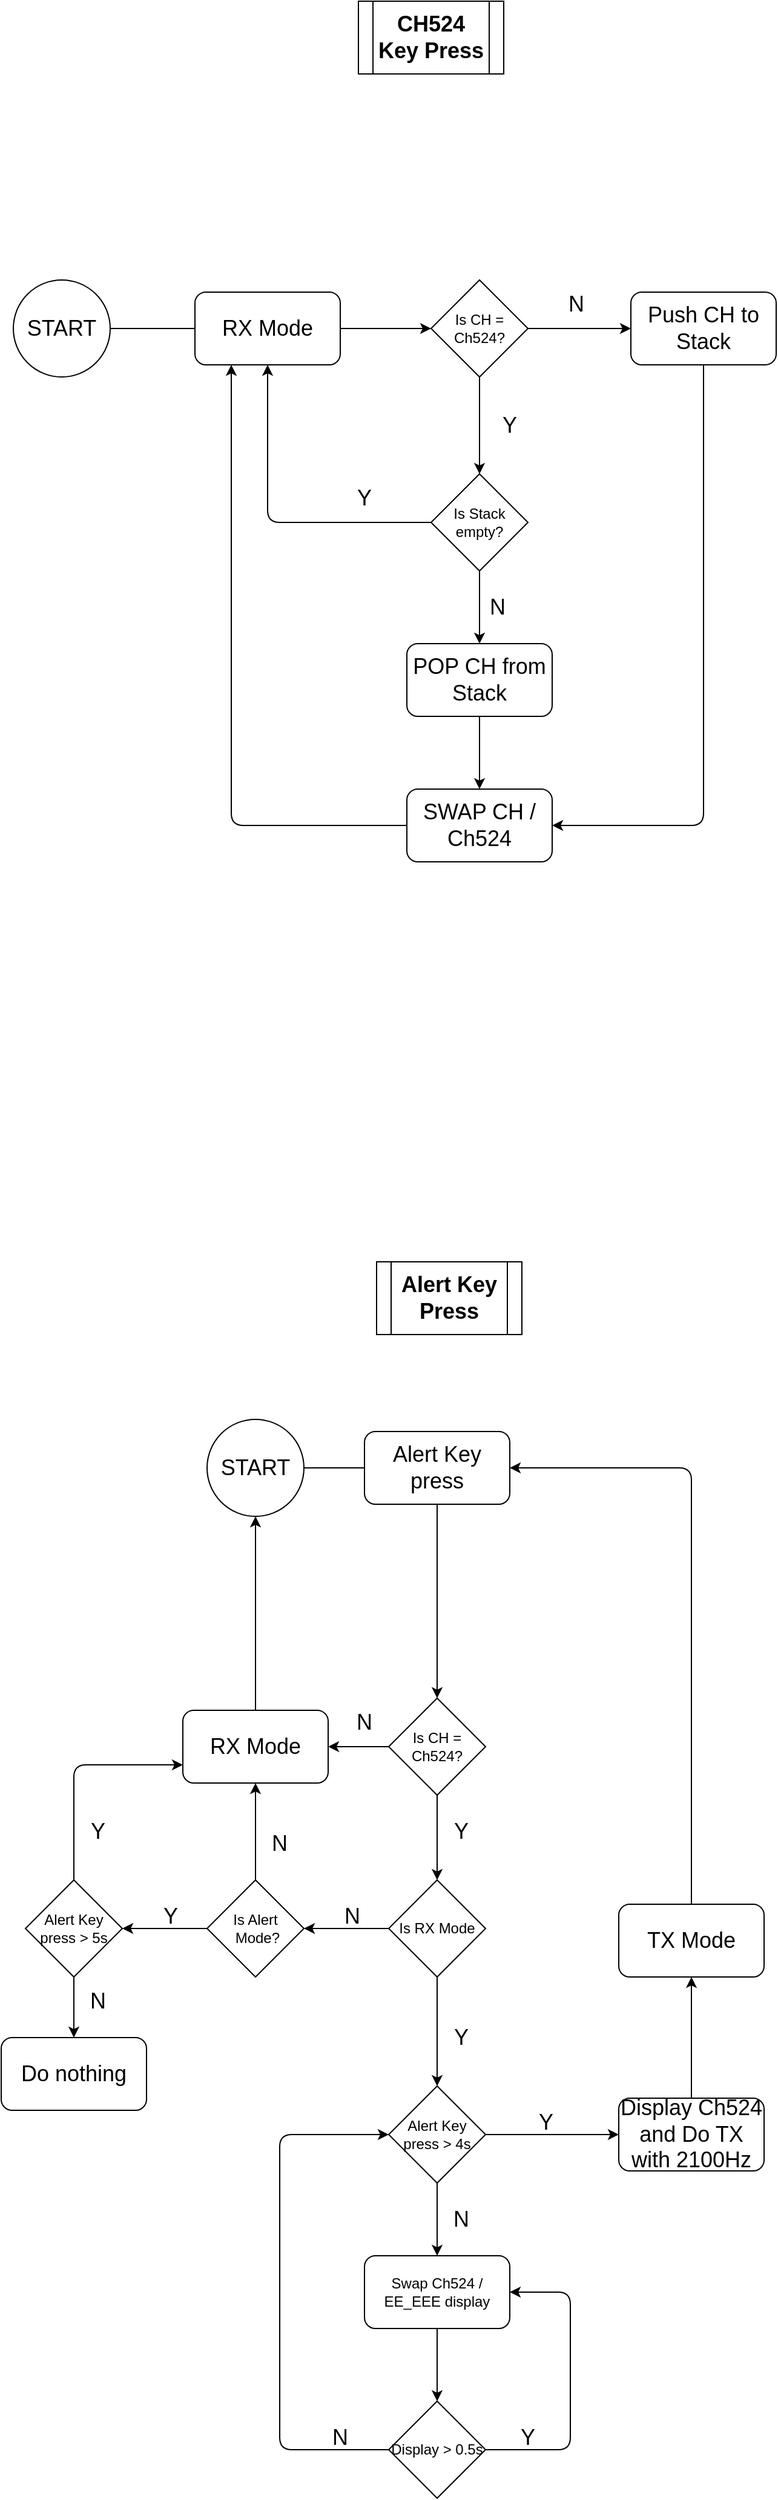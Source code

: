 <mxfile version="14.0.5" type="github">
  <diagram id="lTg99_Vy2ZE7igklID2C" name="Page-1">
    <mxGraphModel dx="1422" dy="802" grid="1" gridSize="10" guides="1" tooltips="1" connect="1" arrows="1" fold="1" page="1" pageScale="1" pageWidth="850" pageHeight="1100" math="0" shadow="0">
      <root>
        <mxCell id="0" />
        <mxCell id="1" parent="0" />
        <mxCell id="UTjn_2qCCi6-IETB0lyl-17" value="&lt;font style=&quot;font-size: 18px&quot;&gt;&lt;b&gt;CH524 Key Press&lt;/b&gt;&lt;/font&gt;" style="shape=process;whiteSpace=wrap;html=1;backgroundOutline=1;" vertex="1" parent="1">
          <mxGeometry x="405" y="80" width="120" height="60" as="geometry" />
        </mxCell>
        <mxCell id="UTjn_2qCCi6-IETB0lyl-24" value="&lt;font style=&quot;font-size: 18px&quot;&gt;&lt;b&gt;Alert Key Press&lt;/b&gt;&lt;/font&gt;" style="shape=process;whiteSpace=wrap;html=1;backgroundOutline=1;" vertex="1" parent="1">
          <mxGeometry x="420" y="1120" width="120" height="60" as="geometry" />
        </mxCell>
        <mxCell id="UTjn_2qCCi6-IETB0lyl-117" value="&lt;font style=&quot;font-size: 18px&quot;&gt;START&lt;/font&gt;" style="ellipse;whiteSpace=wrap;html=1;aspect=fixed;" vertex="1" parent="1">
          <mxGeometry x="280" y="1250" width="80" height="80" as="geometry" />
        </mxCell>
        <mxCell id="UTjn_2qCCi6-IETB0lyl-118" value="Is CH = Ch524?" style="rhombus;whiteSpace=wrap;html=1;" vertex="1" parent="1">
          <mxGeometry x="430" y="1480" width="80" height="80" as="geometry" />
        </mxCell>
        <mxCell id="UTjn_2qCCi6-IETB0lyl-119" value="Is RX Mode" style="rhombus;whiteSpace=wrap;html=1;" vertex="1" parent="1">
          <mxGeometry x="430" y="1630" width="80" height="80" as="geometry" />
        </mxCell>
        <mxCell id="UTjn_2qCCi6-IETB0lyl-120" value="&lt;font style=&quot;font-size: 18px&quot;&gt;Alert Key press&lt;/font&gt;" style="rounded=1;whiteSpace=wrap;html=1;" vertex="1" parent="1">
          <mxGeometry x="410" y="1260" width="120" height="60" as="geometry" />
        </mxCell>
        <mxCell id="UTjn_2qCCi6-IETB0lyl-121" value="" style="endArrow=none;html=1;exitX=1;exitY=0.5;exitDx=0;exitDy=0;entryX=0;entryY=0.5;entryDx=0;entryDy=0;" edge="1" source="UTjn_2qCCi6-IETB0lyl-117" target="UTjn_2qCCi6-IETB0lyl-120" parent="1">
          <mxGeometry width="50" height="50" relative="1" as="geometry">
            <mxPoint x="230" y="1230" as="sourcePoint" />
            <mxPoint x="280" y="1180" as="targetPoint" />
          </mxGeometry>
        </mxCell>
        <mxCell id="UTjn_2qCCi6-IETB0lyl-122" value="" style="endArrow=classic;html=1;exitX=0.5;exitY=1;exitDx=0;exitDy=0;entryX=0.5;entryY=0;entryDx=0;entryDy=0;" edge="1" source="UTjn_2qCCi6-IETB0lyl-120" target="UTjn_2qCCi6-IETB0lyl-118" parent="1">
          <mxGeometry width="50" height="50" relative="1" as="geometry">
            <mxPoint x="430" y="1240" as="sourcePoint" />
            <mxPoint x="480" y="1190" as="targetPoint" />
          </mxGeometry>
        </mxCell>
        <mxCell id="UTjn_2qCCi6-IETB0lyl-123" value="" style="endArrow=classic;html=1;entryX=0.5;entryY=0;entryDx=0;entryDy=0;exitX=0.5;exitY=1;exitDx=0;exitDy=0;" edge="1" source="UTjn_2qCCi6-IETB0lyl-118" target="UTjn_2qCCi6-IETB0lyl-119" parent="1">
          <mxGeometry width="50" height="50" relative="1" as="geometry">
            <mxPoint x="570" y="1210" as="sourcePoint" />
            <mxPoint x="630" y="1180" as="targetPoint" />
          </mxGeometry>
        </mxCell>
        <mxCell id="UTjn_2qCCi6-IETB0lyl-124" value="&lt;font style=&quot;font-size: 18px&quot;&gt;RX Mode&lt;/font&gt;" style="rounded=1;whiteSpace=wrap;html=1;" vertex="1" parent="1">
          <mxGeometry x="260" y="1490" width="120" height="60" as="geometry" />
        </mxCell>
        <mxCell id="UTjn_2qCCi6-IETB0lyl-125" value="" style="endArrow=classic;html=1;entryX=1;entryY=0.5;entryDx=0;entryDy=0;" edge="1" source="UTjn_2qCCi6-IETB0lyl-118" target="UTjn_2qCCi6-IETB0lyl-124" parent="1">
          <mxGeometry width="50" height="50" relative="1" as="geometry">
            <mxPoint x="530" y="1300" as="sourcePoint" />
            <mxPoint x="580" y="1250" as="targetPoint" />
          </mxGeometry>
        </mxCell>
        <mxCell id="UTjn_2qCCi6-IETB0lyl-126" value="&lt;font style=&quot;font-size: 18px&quot;&gt;N&lt;/font&gt;" style="text;html=1;strokeColor=none;fillColor=none;align=center;verticalAlign=middle;whiteSpace=wrap;rounded=0;" vertex="1" parent="1">
          <mxGeometry x="390" y="1490" width="40" height="20" as="geometry" />
        </mxCell>
        <mxCell id="UTjn_2qCCi6-IETB0lyl-127" value="&lt;font style=&quot;font-size: 18px&quot;&gt;Y&lt;/font&gt;" style="text;html=1;strokeColor=none;fillColor=none;align=center;verticalAlign=middle;whiteSpace=wrap;rounded=0;" vertex="1" parent="1">
          <mxGeometry x="470" y="1580" width="40" height="20" as="geometry" />
        </mxCell>
        <mxCell id="UTjn_2qCCi6-IETB0lyl-128" value="" style="endArrow=classic;html=1;entryX=0.5;entryY=1;entryDx=0;entryDy=0;exitX=0.5;exitY=0;exitDx=0;exitDy=0;" edge="1" source="UTjn_2qCCi6-IETB0lyl-124" target="UTjn_2qCCi6-IETB0lyl-117" parent="1">
          <mxGeometry width="50" height="50" relative="1" as="geometry">
            <mxPoint x="180" y="1340" as="sourcePoint" />
            <mxPoint x="200" y="1290" as="targetPoint" />
            <Array as="points">
              <mxPoint x="320" y="1460" />
            </Array>
          </mxGeometry>
        </mxCell>
        <mxCell id="UTjn_2qCCi6-IETB0lyl-129" value="Is Alert&lt;br&gt;&amp;nbsp;Mode?" style="rhombus;whiteSpace=wrap;html=1;direction=west;" vertex="1" parent="1">
          <mxGeometry x="280" y="1630" width="80" height="80" as="geometry" />
        </mxCell>
        <mxCell id="UTjn_2qCCi6-IETB0lyl-130" value="" style="endArrow=classic;html=1;exitX=0;exitY=0.5;exitDx=0;exitDy=0;entryX=0;entryY=0.5;entryDx=0;entryDy=0;" edge="1" source="UTjn_2qCCi6-IETB0lyl-119" target="UTjn_2qCCi6-IETB0lyl-129" parent="1">
          <mxGeometry width="50" height="50" relative="1" as="geometry">
            <mxPoint x="710" y="1230" as="sourcePoint" />
            <mxPoint x="760" y="1180" as="targetPoint" />
          </mxGeometry>
        </mxCell>
        <mxCell id="UTjn_2qCCi6-IETB0lyl-131" value="&lt;font style=&quot;font-size: 18px&quot;&gt;N&lt;/font&gt;" style="text;html=1;strokeColor=none;fillColor=none;align=center;verticalAlign=middle;whiteSpace=wrap;rounded=0;" vertex="1" parent="1">
          <mxGeometry x="380" y="1650" width="40" height="20" as="geometry" />
        </mxCell>
        <mxCell id="UTjn_2qCCi6-IETB0lyl-132" value="Alert Key press &amp;gt; 4s" style="rhombus;whiteSpace=wrap;html=1;" vertex="1" parent="1">
          <mxGeometry x="430" y="1800" width="80" height="80" as="geometry" />
        </mxCell>
        <mxCell id="UTjn_2qCCi6-IETB0lyl-133" value="" style="endArrow=classic;html=1;exitX=0.5;exitY=1;exitDx=0;exitDy=0;" edge="1" source="UTjn_2qCCi6-IETB0lyl-119" target="UTjn_2qCCi6-IETB0lyl-132" parent="1">
          <mxGeometry width="50" height="50" relative="1" as="geometry">
            <mxPoint x="480" y="1770" as="sourcePoint" />
            <mxPoint x="530" y="1720" as="targetPoint" />
          </mxGeometry>
        </mxCell>
        <mxCell id="UTjn_2qCCi6-IETB0lyl-134" value="&lt;font style=&quot;font-size: 18px&quot;&gt;Y&lt;/font&gt;" style="text;html=1;strokeColor=none;fillColor=none;align=center;verticalAlign=middle;whiteSpace=wrap;rounded=0;" vertex="1" parent="1">
          <mxGeometry x="470" y="1750" width="40" height="20" as="geometry" />
        </mxCell>
        <mxCell id="UTjn_2qCCi6-IETB0lyl-135" value="Alert Key press &amp;gt; 5s" style="rhombus;whiteSpace=wrap;html=1;" vertex="1" parent="1">
          <mxGeometry x="130" y="1630" width="80" height="80" as="geometry" />
        </mxCell>
        <mxCell id="UTjn_2qCCi6-IETB0lyl-136" value="" style="endArrow=classic;html=1;exitX=0.5;exitY=1;exitDx=0;exitDy=0;entryX=0.5;entryY=1;entryDx=0;entryDy=0;" edge="1" source="UTjn_2qCCi6-IETB0lyl-129" target="UTjn_2qCCi6-IETB0lyl-124" parent="1">
          <mxGeometry width="50" height="50" relative="1" as="geometry">
            <mxPoint x="350" y="1620" as="sourcePoint" />
            <mxPoint x="400" y="1570" as="targetPoint" />
          </mxGeometry>
        </mxCell>
        <mxCell id="UTjn_2qCCi6-IETB0lyl-137" value="&lt;font style=&quot;font-size: 18px&quot;&gt;N&lt;/font&gt;" style="text;html=1;strokeColor=none;fillColor=none;align=center;verticalAlign=middle;whiteSpace=wrap;rounded=0;" vertex="1" parent="1">
          <mxGeometry x="320" y="1590" width="40" height="20" as="geometry" />
        </mxCell>
        <mxCell id="UTjn_2qCCi6-IETB0lyl-138" value="" style="endArrow=classic;html=1;entryX=1;entryY=0.5;entryDx=0;entryDy=0;exitX=1;exitY=0.5;exitDx=0;exitDy=0;" edge="1" source="UTjn_2qCCi6-IETB0lyl-129" target="UTjn_2qCCi6-IETB0lyl-135" parent="1">
          <mxGeometry width="50" height="50" relative="1" as="geometry">
            <mxPoint x="220" y="1790" as="sourcePoint" />
            <mxPoint x="270" y="1740" as="targetPoint" />
          </mxGeometry>
        </mxCell>
        <mxCell id="UTjn_2qCCi6-IETB0lyl-139" value="&lt;font style=&quot;font-size: 18px&quot;&gt;Y&lt;/font&gt;" style="text;html=1;strokeColor=none;fillColor=none;align=center;verticalAlign=middle;whiteSpace=wrap;rounded=0;" vertex="1" parent="1">
          <mxGeometry x="230" y="1650" width="40" height="20" as="geometry" />
        </mxCell>
        <mxCell id="UTjn_2qCCi6-IETB0lyl-140" value="" style="endArrow=classic;html=1;exitX=0.5;exitY=0;exitDx=0;exitDy=0;entryX=0;entryY=0.75;entryDx=0;entryDy=0;" edge="1" source="UTjn_2qCCi6-IETB0lyl-135" target="UTjn_2qCCi6-IETB0lyl-124" parent="1">
          <mxGeometry width="50" height="50" relative="1" as="geometry">
            <mxPoint x="170" y="1620" as="sourcePoint" />
            <mxPoint x="160" y="1570" as="targetPoint" />
            <Array as="points">
              <mxPoint x="170" y="1535" />
            </Array>
          </mxGeometry>
        </mxCell>
        <mxCell id="UTjn_2qCCi6-IETB0lyl-141" value="&lt;font style=&quot;font-size: 18px&quot;&gt;Y&lt;/font&gt;" style="text;html=1;strokeColor=none;fillColor=none;align=center;verticalAlign=middle;whiteSpace=wrap;rounded=0;" vertex="1" parent="1">
          <mxGeometry x="170" y="1580" width="40" height="20" as="geometry" />
        </mxCell>
        <mxCell id="UTjn_2qCCi6-IETB0lyl-142" value="&lt;font style=&quot;font-size: 18px&quot;&gt;Do nothing&lt;/font&gt;" style="rounded=1;whiteSpace=wrap;html=1;" vertex="1" parent="1">
          <mxGeometry x="110" y="1760" width="120" height="60" as="geometry" />
        </mxCell>
        <mxCell id="UTjn_2qCCi6-IETB0lyl-143" value="" style="endArrow=classic;html=1;exitX=0.5;exitY=1;exitDx=0;exitDy=0;entryX=0.5;entryY=0;entryDx=0;entryDy=0;" edge="1" source="UTjn_2qCCi6-IETB0lyl-135" target="UTjn_2qCCi6-IETB0lyl-142" parent="1">
          <mxGeometry width="50" height="50" relative="1" as="geometry">
            <mxPoint x="210" y="1750" as="sourcePoint" />
            <mxPoint x="260" y="1700" as="targetPoint" />
          </mxGeometry>
        </mxCell>
        <mxCell id="UTjn_2qCCi6-IETB0lyl-144" value="&lt;font style=&quot;font-size: 18px&quot;&gt;N&lt;/font&gt;" style="text;html=1;strokeColor=none;fillColor=none;align=center;verticalAlign=middle;whiteSpace=wrap;rounded=0;" vertex="1" parent="1">
          <mxGeometry x="170" y="1720" width="40" height="20" as="geometry" />
        </mxCell>
        <mxCell id="UTjn_2qCCi6-IETB0lyl-145" value="&lt;font style=&quot;font-size: 18px&quot;&gt;Display Ch524 and Do TX with 2100Hz&lt;/font&gt;" style="rounded=1;whiteSpace=wrap;html=1;" vertex="1" parent="1">
          <mxGeometry x="620" y="1810" width="120" height="60" as="geometry" />
        </mxCell>
        <mxCell id="UTjn_2qCCi6-IETB0lyl-146" value="" style="endArrow=classic;html=1;exitX=1;exitY=0.5;exitDx=0;exitDy=0;entryX=0;entryY=0.5;entryDx=0;entryDy=0;" edge="1" source="UTjn_2qCCi6-IETB0lyl-132" target="UTjn_2qCCi6-IETB0lyl-145" parent="1">
          <mxGeometry width="50" height="50" relative="1" as="geometry">
            <mxPoint x="540" y="1870" as="sourcePoint" />
            <mxPoint x="590" y="1820" as="targetPoint" />
          </mxGeometry>
        </mxCell>
        <mxCell id="UTjn_2qCCi6-IETB0lyl-147" value="&lt;font style=&quot;font-size: 18px&quot;&gt;Y&lt;/font&gt;" style="text;html=1;strokeColor=none;fillColor=none;align=center;verticalAlign=middle;whiteSpace=wrap;rounded=0;" vertex="1" parent="1">
          <mxGeometry x="540" y="1820" width="40" height="20" as="geometry" />
        </mxCell>
        <mxCell id="UTjn_2qCCi6-IETB0lyl-148" value="&lt;font style=&quot;font-size: 18px&quot;&gt;TX Mode&lt;/font&gt;" style="rounded=1;whiteSpace=wrap;html=1;direction=west;" vertex="1" parent="1">
          <mxGeometry x="620" y="1650" width="120" height="60" as="geometry" />
        </mxCell>
        <mxCell id="UTjn_2qCCi6-IETB0lyl-149" value="" style="endArrow=classic;html=1;entryX=0.5;entryY=0;entryDx=0;entryDy=0;exitX=0.5;exitY=0;exitDx=0;exitDy=0;" edge="1" source="UTjn_2qCCi6-IETB0lyl-145" target="UTjn_2qCCi6-IETB0lyl-148" parent="1">
          <mxGeometry width="50" height="50" relative="1" as="geometry">
            <mxPoint x="690" y="1960" as="sourcePoint" />
            <mxPoint x="820" y="1880" as="targetPoint" />
          </mxGeometry>
        </mxCell>
        <mxCell id="UTjn_2qCCi6-IETB0lyl-150" value="Swap Ch524 / EE_EEE display" style="rounded=1;whiteSpace=wrap;html=1;" vertex="1" parent="1">
          <mxGeometry x="410" y="1940" width="120" height="60" as="geometry" />
        </mxCell>
        <mxCell id="UTjn_2qCCi6-IETB0lyl-151" value="" style="endArrow=classic;html=1;exitX=0.5;exitY=1;exitDx=0;exitDy=0;entryX=0.5;entryY=0;entryDx=0;entryDy=0;" edge="1" source="UTjn_2qCCi6-IETB0lyl-132" target="UTjn_2qCCi6-IETB0lyl-150" parent="1">
          <mxGeometry width="50" height="50" relative="1" as="geometry">
            <mxPoint x="520" y="1920" as="sourcePoint" />
            <mxPoint x="570" y="1870" as="targetPoint" />
          </mxGeometry>
        </mxCell>
        <mxCell id="UTjn_2qCCi6-IETB0lyl-152" value="&lt;font style=&quot;font-size: 18px&quot;&gt;N&lt;/font&gt;" style="text;html=1;strokeColor=none;fillColor=none;align=center;verticalAlign=middle;whiteSpace=wrap;rounded=0;" vertex="1" parent="1">
          <mxGeometry x="470" y="1900" width="40" height="20" as="geometry" />
        </mxCell>
        <mxCell id="UTjn_2qCCi6-IETB0lyl-153" value="Display &amp;gt; 0.5s" style="rhombus;whiteSpace=wrap;html=1;" vertex="1" parent="1">
          <mxGeometry x="430" y="2060" width="80" height="80" as="geometry" />
        </mxCell>
        <mxCell id="UTjn_2qCCi6-IETB0lyl-154" value="" style="endArrow=classic;html=1;exitX=0.5;exitY=1;exitDx=0;exitDy=0;entryX=0.5;entryY=0;entryDx=0;entryDy=0;" edge="1" source="UTjn_2qCCi6-IETB0lyl-150" target="UTjn_2qCCi6-IETB0lyl-153" parent="1">
          <mxGeometry width="50" height="50" relative="1" as="geometry">
            <mxPoint x="550" y="2050" as="sourcePoint" />
            <mxPoint x="600" y="2000" as="targetPoint" />
          </mxGeometry>
        </mxCell>
        <mxCell id="UTjn_2qCCi6-IETB0lyl-155" value="" style="endArrow=classic;html=1;entryX=1;entryY=0.5;entryDx=0;entryDy=0;exitX=1;exitY=0.5;exitDx=0;exitDy=0;" edge="1" source="UTjn_2qCCi6-IETB0lyl-153" target="UTjn_2qCCi6-IETB0lyl-150" parent="1">
          <mxGeometry width="50" height="50" relative="1" as="geometry">
            <mxPoint x="550" y="2100" as="sourcePoint" />
            <mxPoint x="600" y="2050" as="targetPoint" />
            <Array as="points">
              <mxPoint x="580" y="2100" />
              <mxPoint x="580" y="1970" />
            </Array>
          </mxGeometry>
        </mxCell>
        <mxCell id="UTjn_2qCCi6-IETB0lyl-156" value="&lt;font style=&quot;font-size: 18px&quot;&gt;Y&lt;/font&gt;" style="text;html=1;strokeColor=none;fillColor=none;align=center;verticalAlign=middle;whiteSpace=wrap;rounded=0;" vertex="1" parent="1">
          <mxGeometry x="525" y="2080" width="40" height="20" as="geometry" />
        </mxCell>
        <mxCell id="UTjn_2qCCi6-IETB0lyl-157" value="" style="endArrow=classic;html=1;entryX=0;entryY=0.5;entryDx=0;entryDy=0;exitX=0;exitY=0.5;exitDx=0;exitDy=0;" edge="1" source="UTjn_2qCCi6-IETB0lyl-153" target="UTjn_2qCCi6-IETB0lyl-132" parent="1">
          <mxGeometry width="50" height="50" relative="1" as="geometry">
            <mxPoint x="320" y="1880" as="sourcePoint" />
            <mxPoint x="370" y="1830" as="targetPoint" />
            <Array as="points">
              <mxPoint x="340" y="2100" />
              <mxPoint x="340" y="1840" />
            </Array>
          </mxGeometry>
        </mxCell>
        <mxCell id="UTjn_2qCCi6-IETB0lyl-158" value="&lt;font style=&quot;font-size: 18px&quot;&gt;N&lt;/font&gt;" style="text;html=1;strokeColor=none;fillColor=none;align=center;verticalAlign=middle;whiteSpace=wrap;rounded=0;" vertex="1" parent="1">
          <mxGeometry x="370" y="2080" width="40" height="20" as="geometry" />
        </mxCell>
        <mxCell id="UTjn_2qCCi6-IETB0lyl-159" value="" style="endArrow=classic;html=1;exitX=0.5;exitY=1;exitDx=0;exitDy=0;entryX=1;entryY=0.5;entryDx=0;entryDy=0;" edge="1" source="UTjn_2qCCi6-IETB0lyl-148" target="UTjn_2qCCi6-IETB0lyl-120" parent="1">
          <mxGeometry width="50" height="50" relative="1" as="geometry">
            <mxPoint x="650" y="1580" as="sourcePoint" />
            <mxPoint x="680" y="1300" as="targetPoint" />
            <Array as="points">
              <mxPoint x="680" y="1290" />
            </Array>
          </mxGeometry>
        </mxCell>
        <mxCell id="UTjn_2qCCi6-IETB0lyl-160" value="&lt;font style=&quot;font-size: 18px&quot;&gt;START&lt;/font&gt;" style="ellipse;whiteSpace=wrap;html=1;aspect=fixed;" vertex="1" parent="1">
          <mxGeometry x="120" y="310" width="80" height="80" as="geometry" />
        </mxCell>
        <mxCell id="UTjn_2qCCi6-IETB0lyl-161" value="&lt;font style=&quot;font-size: 18px&quot;&gt;RX Mode&lt;/font&gt;" style="rounded=1;whiteSpace=wrap;html=1;" vertex="1" parent="1">
          <mxGeometry x="270" y="320" width="120" height="60" as="geometry" />
        </mxCell>
        <mxCell id="UTjn_2qCCi6-IETB0lyl-162" value="" style="endArrow=none;html=1;exitX=1;exitY=0.5;exitDx=0;exitDy=0;entryX=0;entryY=0.5;entryDx=0;entryDy=0;" edge="1" source="UTjn_2qCCi6-IETB0lyl-160" target="UTjn_2qCCi6-IETB0lyl-161" parent="1">
          <mxGeometry width="50" height="50" relative="1" as="geometry">
            <mxPoint x="220" y="370" as="sourcePoint" />
            <mxPoint x="270" y="320" as="targetPoint" />
          </mxGeometry>
        </mxCell>
        <mxCell id="UTjn_2qCCi6-IETB0lyl-163" value="&lt;font style=&quot;font-size: 12px&quot;&gt;Is CH = Ch524?&lt;/font&gt;" style="rhombus;whiteSpace=wrap;html=1;" vertex="1" parent="1">
          <mxGeometry x="465" y="310" width="80" height="80" as="geometry" />
        </mxCell>
        <mxCell id="UTjn_2qCCi6-IETB0lyl-164" value="&lt;font style=&quot;font-size: 18px&quot;&gt;Push CH to Stack&lt;/font&gt;" style="rounded=1;whiteSpace=wrap;html=1;" vertex="1" parent="1">
          <mxGeometry x="630" y="320" width="120" height="60" as="geometry" />
        </mxCell>
        <mxCell id="UTjn_2qCCi6-IETB0lyl-165" value="" style="endArrow=classic;html=1;exitX=1;exitY=0.5;exitDx=0;exitDy=0;entryX=0;entryY=0.5;entryDx=0;entryDy=0;" edge="1" source="UTjn_2qCCi6-IETB0lyl-161" target="UTjn_2qCCi6-IETB0lyl-163" parent="1">
          <mxGeometry width="50" height="50" relative="1" as="geometry">
            <mxPoint x="390" y="380" as="sourcePoint" />
            <mxPoint x="440" y="330" as="targetPoint" />
          </mxGeometry>
        </mxCell>
        <mxCell id="UTjn_2qCCi6-IETB0lyl-166" value="" style="endArrow=classic;html=1;exitX=1;exitY=0.5;exitDx=0;exitDy=0;entryX=0;entryY=0.5;entryDx=0;entryDy=0;" edge="1" source="UTjn_2qCCi6-IETB0lyl-163" target="UTjn_2qCCi6-IETB0lyl-164" parent="1">
          <mxGeometry width="50" height="50" relative="1" as="geometry">
            <mxPoint x="560" y="370" as="sourcePoint" />
            <mxPoint x="620" y="350" as="targetPoint" />
          </mxGeometry>
        </mxCell>
        <mxCell id="UTjn_2qCCi6-IETB0lyl-167" value="" style="endArrow=classic;html=1;entryX=0.5;entryY=0;entryDx=0;entryDy=0;exitX=0.5;exitY=1;exitDx=0;exitDy=0;" edge="1" source="UTjn_2qCCi6-IETB0lyl-163" parent="1">
          <mxGeometry width="50" height="50" relative="1" as="geometry">
            <mxPoint x="480" y="460" as="sourcePoint" />
            <mxPoint x="505" y="470" as="targetPoint" />
          </mxGeometry>
        </mxCell>
        <mxCell id="UTjn_2qCCi6-IETB0lyl-168" value="&lt;font style=&quot;font-size: 18px&quot;&gt;N&lt;/font&gt;" style="text;html=1;strokeColor=none;fillColor=none;align=center;verticalAlign=middle;whiteSpace=wrap;rounded=0;" vertex="1" parent="1">
          <mxGeometry x="565" y="320" width="40" height="20" as="geometry" />
        </mxCell>
        <mxCell id="UTjn_2qCCi6-IETB0lyl-169" value="&lt;font style=&quot;font-size: 18px&quot;&gt;Y&lt;/font&gt;" style="text;html=1;strokeColor=none;fillColor=none;align=center;verticalAlign=middle;whiteSpace=wrap;rounded=0;" vertex="1" parent="1">
          <mxGeometry x="510" y="420" width="40" height="20" as="geometry" />
        </mxCell>
        <mxCell id="UTjn_2qCCi6-IETB0lyl-170" value="Is Stack empty?" style="rhombus;whiteSpace=wrap;html=1;" vertex="1" parent="1">
          <mxGeometry x="465" y="470" width="80" height="80" as="geometry" />
        </mxCell>
        <mxCell id="UTjn_2qCCi6-IETB0lyl-171" value="" style="endArrow=classic;html=1;entryX=0.5;entryY=1;entryDx=0;entryDy=0;exitX=0;exitY=0.5;exitDx=0;exitDy=0;" edge="1" source="UTjn_2qCCi6-IETB0lyl-170" target="UTjn_2qCCi6-IETB0lyl-161" parent="1">
          <mxGeometry width="50" height="50" relative="1" as="geometry">
            <mxPoint x="460" y="510" as="sourcePoint" />
            <mxPoint x="350" y="460" as="targetPoint" />
            <Array as="points">
              <mxPoint x="330" y="510" />
            </Array>
          </mxGeometry>
        </mxCell>
        <mxCell id="UTjn_2qCCi6-IETB0lyl-172" value="&lt;font style=&quot;font-size: 18px&quot;&gt;Y&lt;/font&gt;" style="text;html=1;strokeColor=none;fillColor=none;align=center;verticalAlign=middle;whiteSpace=wrap;rounded=0;" vertex="1" parent="1">
          <mxGeometry x="390" y="480" width="40" height="20" as="geometry" />
        </mxCell>
        <mxCell id="UTjn_2qCCi6-IETB0lyl-173" value="&lt;font style=&quot;font-size: 18px&quot;&gt;SWAP CH / Ch524&lt;/font&gt;" style="rounded=1;whiteSpace=wrap;html=1;" vertex="1" parent="1">
          <mxGeometry x="445" y="730" width="120" height="60" as="geometry" />
        </mxCell>
        <mxCell id="UTjn_2qCCi6-IETB0lyl-174" value="&lt;font style=&quot;font-size: 18px&quot;&gt;POP CH from Stack&lt;/font&gt;" style="rounded=1;whiteSpace=wrap;html=1;" vertex="1" parent="1">
          <mxGeometry x="445" y="610" width="120" height="60" as="geometry" />
        </mxCell>
        <mxCell id="UTjn_2qCCi6-IETB0lyl-175" value="" style="endArrow=classic;html=1;exitX=0.5;exitY=1;exitDx=0;exitDy=0;entryX=0.5;entryY=0;entryDx=0;entryDy=0;" edge="1" source="UTjn_2qCCi6-IETB0lyl-170" target="UTjn_2qCCi6-IETB0lyl-174" parent="1">
          <mxGeometry width="50" height="50" relative="1" as="geometry">
            <mxPoint x="610" y="590" as="sourcePoint" />
            <mxPoint x="660" y="540" as="targetPoint" />
          </mxGeometry>
        </mxCell>
        <mxCell id="UTjn_2qCCi6-IETB0lyl-176" value="" style="endArrow=classic;html=1;entryX=0.5;entryY=0;entryDx=0;entryDy=0;exitX=0.5;exitY=1;exitDx=0;exitDy=0;" edge="1" source="UTjn_2qCCi6-IETB0lyl-174" target="UTjn_2qCCi6-IETB0lyl-173" parent="1">
          <mxGeometry width="50" height="50" relative="1" as="geometry">
            <mxPoint x="480" y="730" as="sourcePoint" />
            <mxPoint x="530" y="680" as="targetPoint" />
          </mxGeometry>
        </mxCell>
        <mxCell id="UTjn_2qCCi6-IETB0lyl-177" value="" style="endArrow=classic;html=1;exitX=0.5;exitY=1;exitDx=0;exitDy=0;entryX=1;entryY=0.5;entryDx=0;entryDy=0;" edge="1" source="UTjn_2qCCi6-IETB0lyl-164" target="UTjn_2qCCi6-IETB0lyl-173" parent="1">
          <mxGeometry width="50" height="50" relative="1" as="geometry">
            <mxPoint x="690" y="660" as="sourcePoint" />
            <mxPoint x="740" y="610" as="targetPoint" />
            <Array as="points">
              <mxPoint x="690" y="760" />
            </Array>
          </mxGeometry>
        </mxCell>
        <mxCell id="UTjn_2qCCi6-IETB0lyl-178" value="" style="endArrow=classic;html=1;exitX=0;exitY=0.5;exitDx=0;exitDy=0;entryX=0.25;entryY=1;entryDx=0;entryDy=0;" edge="1" source="UTjn_2qCCi6-IETB0lyl-173" target="UTjn_2qCCi6-IETB0lyl-161" parent="1">
          <mxGeometry width="50" height="50" relative="1" as="geometry">
            <mxPoint x="330" y="780" as="sourcePoint" />
            <mxPoint x="330" y="390" as="targetPoint" />
            <Array as="points">
              <mxPoint x="300" y="760" />
            </Array>
          </mxGeometry>
        </mxCell>
        <mxCell id="UTjn_2qCCi6-IETB0lyl-179" value="&lt;font style=&quot;font-size: 18px&quot;&gt;N&lt;/font&gt;" style="text;html=1;strokeColor=none;fillColor=none;align=center;verticalAlign=middle;whiteSpace=wrap;rounded=0;" vertex="1" parent="1">
          <mxGeometry x="500" y="570" width="40" height="20" as="geometry" />
        </mxCell>
      </root>
    </mxGraphModel>
  </diagram>
</mxfile>
